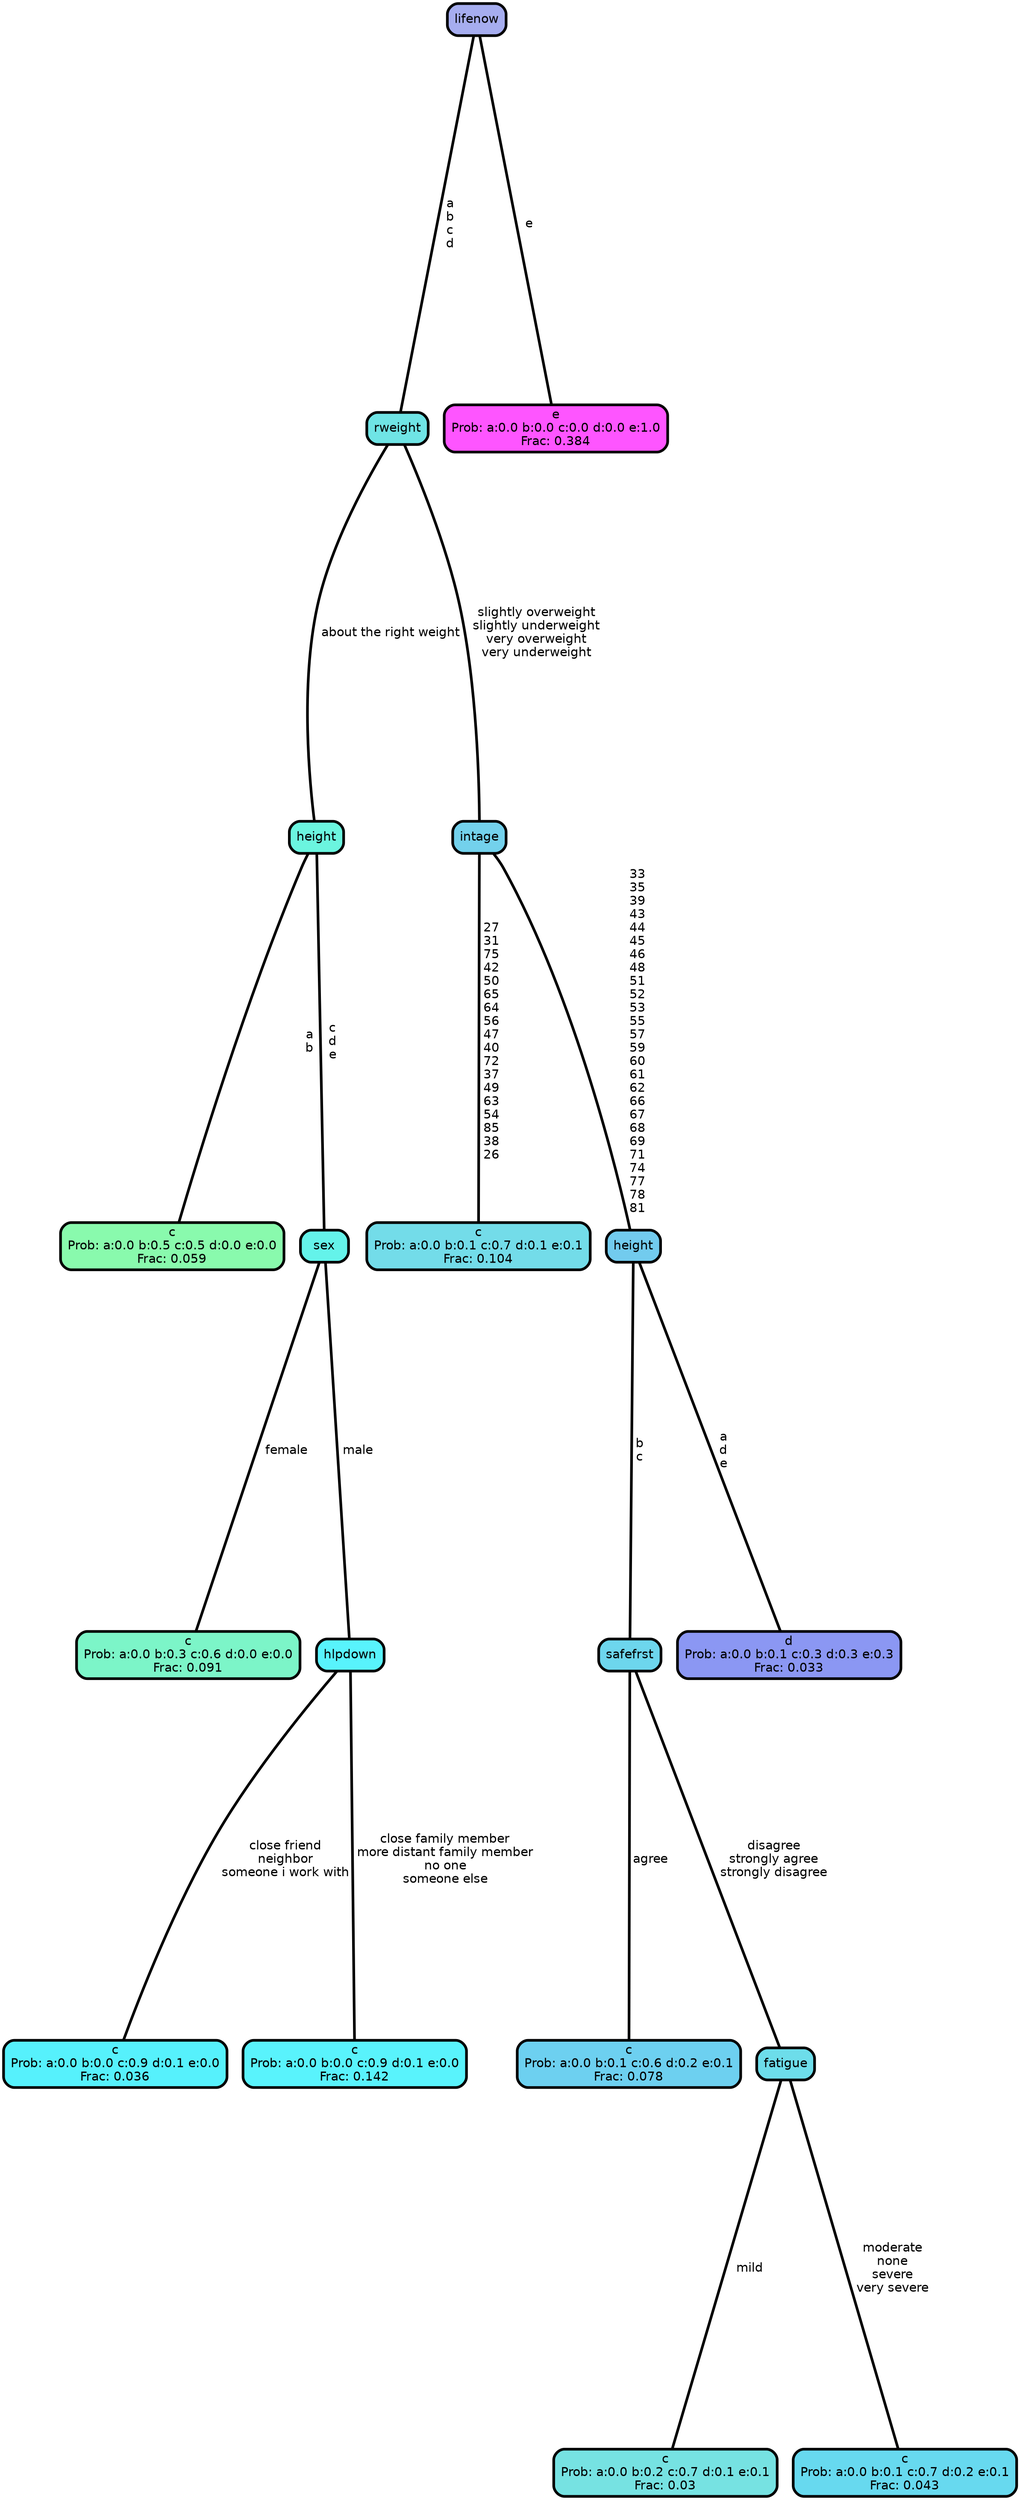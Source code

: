 graph Tree {
node [shape=box, style="filled, rounded",color="black",penwidth="3",fontcolor="black",                 fontname=helvetica] ;
graph [ranksep="0 equally", splines=straight,                 bgcolor=transparent, dpi=200] ;
edge [fontname=helvetica, color=black] ;
0 [label="c
Prob: a:0.0 b:0.5 c:0.5 d:0.0 e:0.0
Frac: 0.059", fillcolor="#89faad"] ;
1 [label="height", fillcolor="#6bf5df"] ;
2 [label="c
Prob: a:0.0 b:0.3 c:0.6 d:0.0 e:0.0
Frac: 0.091", fillcolor="#7cf5c8"] ;
3 [label="sex", fillcolor="#64f3ea"] ;
4 [label="c
Prob: a:0.0 b:0.0 c:0.9 d:0.1 e:0.0
Frac: 0.036", fillcolor="#56f1fc"] ;
5 [label="hlpdown", fillcolor="#58f3fc"] ;
6 [label="c
Prob: a:0.0 b:0.0 c:0.9 d:0.1 e:0.0
Frac: 0.142", fillcolor="#59f3fc"] ;
7 [label="rweight", fillcolor="#6fe4e5"] ;
8 [label="c
Prob: a:0.0 b:0.1 c:0.7 d:0.1 e:0.1
Frac: 0.104", fillcolor="#73dce9"] ;
9 [label="intage", fillcolor="#73d1ec"] ;
10 [label="c
Prob: a:0.0 b:0.1 c:0.6 d:0.2 e:0.1
Frac: 0.078", fillcolor="#6dd0f0"] ;
11 [label="safefrst", fillcolor="#6dd6ed"] ;
12 [label="c
Prob: a:0.0 b:0.2 c:0.7 d:0.1 e:0.1
Frac: 0.03", fillcolor="#76e2e2"] ;
13 [label="fatigue", fillcolor="#6dddea"] ;
14 [label="c
Prob: a:0.0 b:0.1 c:0.7 d:0.2 e:0.1
Frac: 0.043", fillcolor="#67d9ef"] ;
15 [label="height", fillcolor="#72cbee"] ;
16 [label="d
Prob: a:0.0 b:0.1 c:0.3 d:0.3 e:0.3
Frac: 0.033", fillcolor="#8b97f3"] ;
17 [label="lifenow", fillcolor="#a6adef"] ;
18 [label="e
Prob: a:0.0 b:0.0 c:0.0 d:0.0 e:1.0
Frac: 0.384", fillcolor="#fe55ff"] ;
1 -- 0 [label=" a\n b",penwidth=3] ;
1 -- 3 [label=" c\n d\n e",penwidth=3] ;
3 -- 2 [label=" female",penwidth=3] ;
3 -- 5 [label=" male",penwidth=3] ;
5 -- 4 [label=" close friend\n neighbor\n someone i work with",penwidth=3] ;
5 -- 6 [label=" close family member\n more distant family member\n no one\n someone else",penwidth=3] ;
7 -- 1 [label=" about the right weight",penwidth=3] ;
7 -- 9 [label=" slightly overweight\n slightly underweight\n very overweight\n very underweight",penwidth=3] ;
9 -- 8 [label=" 27\n 31\n 75\n 42\n 50\n 65\n 64\n 56\n 47\n 40\n 72\n 37\n 49\n 63\n 54\n 85\n 38\n 26",penwidth=3] ;
9 -- 15 [label=" 33\n 35\n 39\n 43\n 44\n 45\n 46\n 48\n 51\n 52\n 53\n 55\n 57\n 59\n 60\n 61\n 62\n 66\n 67\n 68\n 69\n 71\n 74\n 77\n 78\n 81",penwidth=3] ;
11 -- 10 [label=" agree",penwidth=3] ;
11 -- 13 [label=" disagree\n strongly agree\n strongly disagree",penwidth=3] ;
13 -- 12 [label=" mild",penwidth=3] ;
13 -- 14 [label=" moderate\n none\n severe\n very severe",penwidth=3] ;
15 -- 11 [label=" b\n c",penwidth=3] ;
15 -- 16 [label=" a\n d\n e",penwidth=3] ;
17 -- 7 [label=" a\n b\n c\n d",penwidth=3] ;
17 -- 18 [label=" e",penwidth=3] ;
{rank = same;}}
